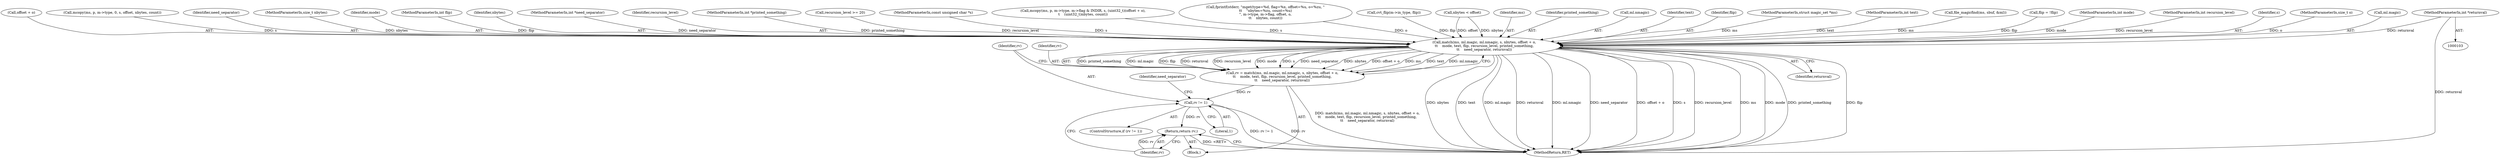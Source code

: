 digraph "0_file_447558595a3650db2886cd2f416ad0beba965801@pointer" {
"1000116" [label="(MethodParameterIn,int *returnval)"];
"1002696" [label="(Call,match(ms, ml.magic, ml.nmagic, s, nbytes, offset + o,\n\t\t    mode, text, flip, recursion_level, printed_something,\n\t\t    need_separator, returnval))"];
"1002694" [label="(Call,rv = match(ms, ml.magic, ml.nmagic, s, nbytes, offset + o,\n\t\t    mode, text, flip, recursion_level, printed_something,\n\t\t    need_separator, returnval))"];
"1002717" [label="(Call,rv != 1)"];
"1002724" [label="(Return,return rv;)"];
"1002725" [label="(Identifier,rv)"];
"1002695" [label="(Identifier,rv)"];
"1002722" [label="(Identifier,need_separator)"];
"1002713" [label="(Identifier,printed_something)"];
"1002701" [label="(Call,ml.nmagic)"];
"1002716" [label="(ControlStructure,if (rv != 1))"];
"1002710" [label="(Identifier,text)"];
"1002711" [label="(Identifier,flip)"];
"1000104" [label="(MethodParameterIn,struct magic_set *ms)"];
"1000111" [label="(MethodParameterIn,int text)"];
"1002664" [label="(Call,file_magicfind(ms, sbuf, &ml))"];
"1002658" [label="(Call,flip = !flip)"];
"1000110" [label="(MethodParameterIn,int mode)"];
"1000113" [label="(MethodParameterIn,int recursion_level)"];
"1002704" [label="(Identifier,s)"];
"1000108" [label="(MethodParameterIn,size_t o)"];
"1002698" [label="(Call,ml.magic)"];
"1002756" [label="(MethodReturn,RET)"];
"1002638" [label="(Call,nbytes < offset)"];
"1002706" [label="(Call,offset + o)"];
"1002435" [label="(Block,)"];
"1002718" [label="(Identifier,rv)"];
"1002390" [label="(Call,mcopy(ms, p, m->type, 0, s, offset, nbytes, count))"];
"1002696" [label="(Call,match(ms, ml.magic, ml.nmagic, s, nbytes, offset + o,\n\t\t    mode, text, flip, recursion_level, printed_something,\n\t\t    need_separator, returnval))"];
"1002714" [label="(Identifier,need_separator)"];
"1000107" [label="(MethodParameterIn,size_t nbytes)"];
"1002709" [label="(Identifier,mode)"];
"1002724" [label="(Return,return rv;)"];
"1000112" [label="(MethodParameterIn,int flip)"];
"1002705" [label="(Identifier,nbytes)"];
"1002719" [label="(Literal,1)"];
"1002717" [label="(Call,rv != 1)"];
"1000116" [label="(MethodParameterIn,int *returnval)"];
"1002694" [label="(Call,rv = match(ms, ml.magic, ml.nmagic, s, nbytes, offset + o,\n\t\t    mode, text, flip, recursion_level, printed_something,\n\t\t    need_separator, returnval))"];
"1000115" [label="(MethodParameterIn,int *need_separator)"];
"1002712" [label="(Identifier,recursion_level)"];
"1000114" [label="(MethodParameterIn,int *printed_something)"];
"1000145" [label="(Call,recursion_level >= 20)"];
"1000105" [label="(MethodParameterIn,const unsigned char *s)"];
"1000158" [label="(Call,mcopy(ms, p, m->type, m->flag & INDIR, s, (uint32_t)(offset + o),\n\t    (uint32_t)nbytes, count))"];
"1000193" [label="(Call,fprintf(stderr, \"mget(type=%d, flag=%x, offset=%u, o=%zu, \"\n\t\t    \"nbytes=%zu, count=%u)\n\", m->type, m->flag, offset, o,\n\t\t    nbytes, count))"];
"1002715" [label="(Identifier,returnval)"];
"1000425" [label="(Call,cvt_flip(m->in_type, flip))"];
"1002697" [label="(Identifier,ms)"];
"1000116" -> "1000103"  [label="AST: "];
"1000116" -> "1002756"  [label="DDG: returnval"];
"1000116" -> "1002696"  [label="DDG: returnval"];
"1002696" -> "1002694"  [label="AST: "];
"1002696" -> "1002715"  [label="CFG: "];
"1002697" -> "1002696"  [label="AST: "];
"1002698" -> "1002696"  [label="AST: "];
"1002701" -> "1002696"  [label="AST: "];
"1002704" -> "1002696"  [label="AST: "];
"1002705" -> "1002696"  [label="AST: "];
"1002706" -> "1002696"  [label="AST: "];
"1002709" -> "1002696"  [label="AST: "];
"1002710" -> "1002696"  [label="AST: "];
"1002711" -> "1002696"  [label="AST: "];
"1002712" -> "1002696"  [label="AST: "];
"1002713" -> "1002696"  [label="AST: "];
"1002714" -> "1002696"  [label="AST: "];
"1002715" -> "1002696"  [label="AST: "];
"1002694" -> "1002696"  [label="CFG: "];
"1002696" -> "1002756"  [label="DDG: offset + o"];
"1002696" -> "1002756"  [label="DDG: s"];
"1002696" -> "1002756"  [label="DDG: recursion_level"];
"1002696" -> "1002756"  [label="DDG: ms"];
"1002696" -> "1002756"  [label="DDG: mode"];
"1002696" -> "1002756"  [label="DDG: printed_something"];
"1002696" -> "1002756"  [label="DDG: flip"];
"1002696" -> "1002756"  [label="DDG: nbytes"];
"1002696" -> "1002756"  [label="DDG: text"];
"1002696" -> "1002756"  [label="DDG: ml.magic"];
"1002696" -> "1002756"  [label="DDG: returnval"];
"1002696" -> "1002756"  [label="DDG: ml.nmagic"];
"1002696" -> "1002756"  [label="DDG: need_separator"];
"1002696" -> "1002694"  [label="DDG: printed_something"];
"1002696" -> "1002694"  [label="DDG: ml.magic"];
"1002696" -> "1002694"  [label="DDG: flip"];
"1002696" -> "1002694"  [label="DDG: returnval"];
"1002696" -> "1002694"  [label="DDG: recursion_level"];
"1002696" -> "1002694"  [label="DDG: mode"];
"1002696" -> "1002694"  [label="DDG: s"];
"1002696" -> "1002694"  [label="DDG: need_separator"];
"1002696" -> "1002694"  [label="DDG: nbytes"];
"1002696" -> "1002694"  [label="DDG: offset + o"];
"1002696" -> "1002694"  [label="DDG: ms"];
"1002696" -> "1002694"  [label="DDG: text"];
"1002696" -> "1002694"  [label="DDG: ml.nmagic"];
"1002664" -> "1002696"  [label="DDG: ms"];
"1000104" -> "1002696"  [label="DDG: ms"];
"1000158" -> "1002696"  [label="DDG: s"];
"1002390" -> "1002696"  [label="DDG: s"];
"1000105" -> "1002696"  [label="DDG: s"];
"1002638" -> "1002696"  [label="DDG: nbytes"];
"1002638" -> "1002696"  [label="DDG: offset"];
"1000107" -> "1002696"  [label="DDG: nbytes"];
"1000193" -> "1002696"  [label="DDG: o"];
"1000108" -> "1002696"  [label="DDG: o"];
"1000110" -> "1002696"  [label="DDG: mode"];
"1000111" -> "1002696"  [label="DDG: text"];
"1002658" -> "1002696"  [label="DDG: flip"];
"1000425" -> "1002696"  [label="DDG: flip"];
"1000112" -> "1002696"  [label="DDG: flip"];
"1000145" -> "1002696"  [label="DDG: recursion_level"];
"1000113" -> "1002696"  [label="DDG: recursion_level"];
"1000114" -> "1002696"  [label="DDG: printed_something"];
"1000115" -> "1002696"  [label="DDG: need_separator"];
"1002694" -> "1002435"  [label="AST: "];
"1002695" -> "1002694"  [label="AST: "];
"1002718" -> "1002694"  [label="CFG: "];
"1002694" -> "1002756"  [label="DDG: match(ms, ml.magic, ml.nmagic, s, nbytes, offset + o,\n\t\t    mode, text, flip, recursion_level, printed_something,\n\t\t    need_separator, returnval)"];
"1002694" -> "1002717"  [label="DDG: rv"];
"1002717" -> "1002716"  [label="AST: "];
"1002717" -> "1002719"  [label="CFG: "];
"1002718" -> "1002717"  [label="AST: "];
"1002719" -> "1002717"  [label="AST: "];
"1002722" -> "1002717"  [label="CFG: "];
"1002725" -> "1002717"  [label="CFG: "];
"1002717" -> "1002756"  [label="DDG: rv != 1"];
"1002717" -> "1002756"  [label="DDG: rv"];
"1002717" -> "1002724"  [label="DDG: rv"];
"1002724" -> "1002435"  [label="AST: "];
"1002724" -> "1002725"  [label="CFG: "];
"1002725" -> "1002724"  [label="AST: "];
"1002756" -> "1002724"  [label="CFG: "];
"1002724" -> "1002756"  [label="DDG: <RET>"];
"1002725" -> "1002724"  [label="DDG: rv"];
}
